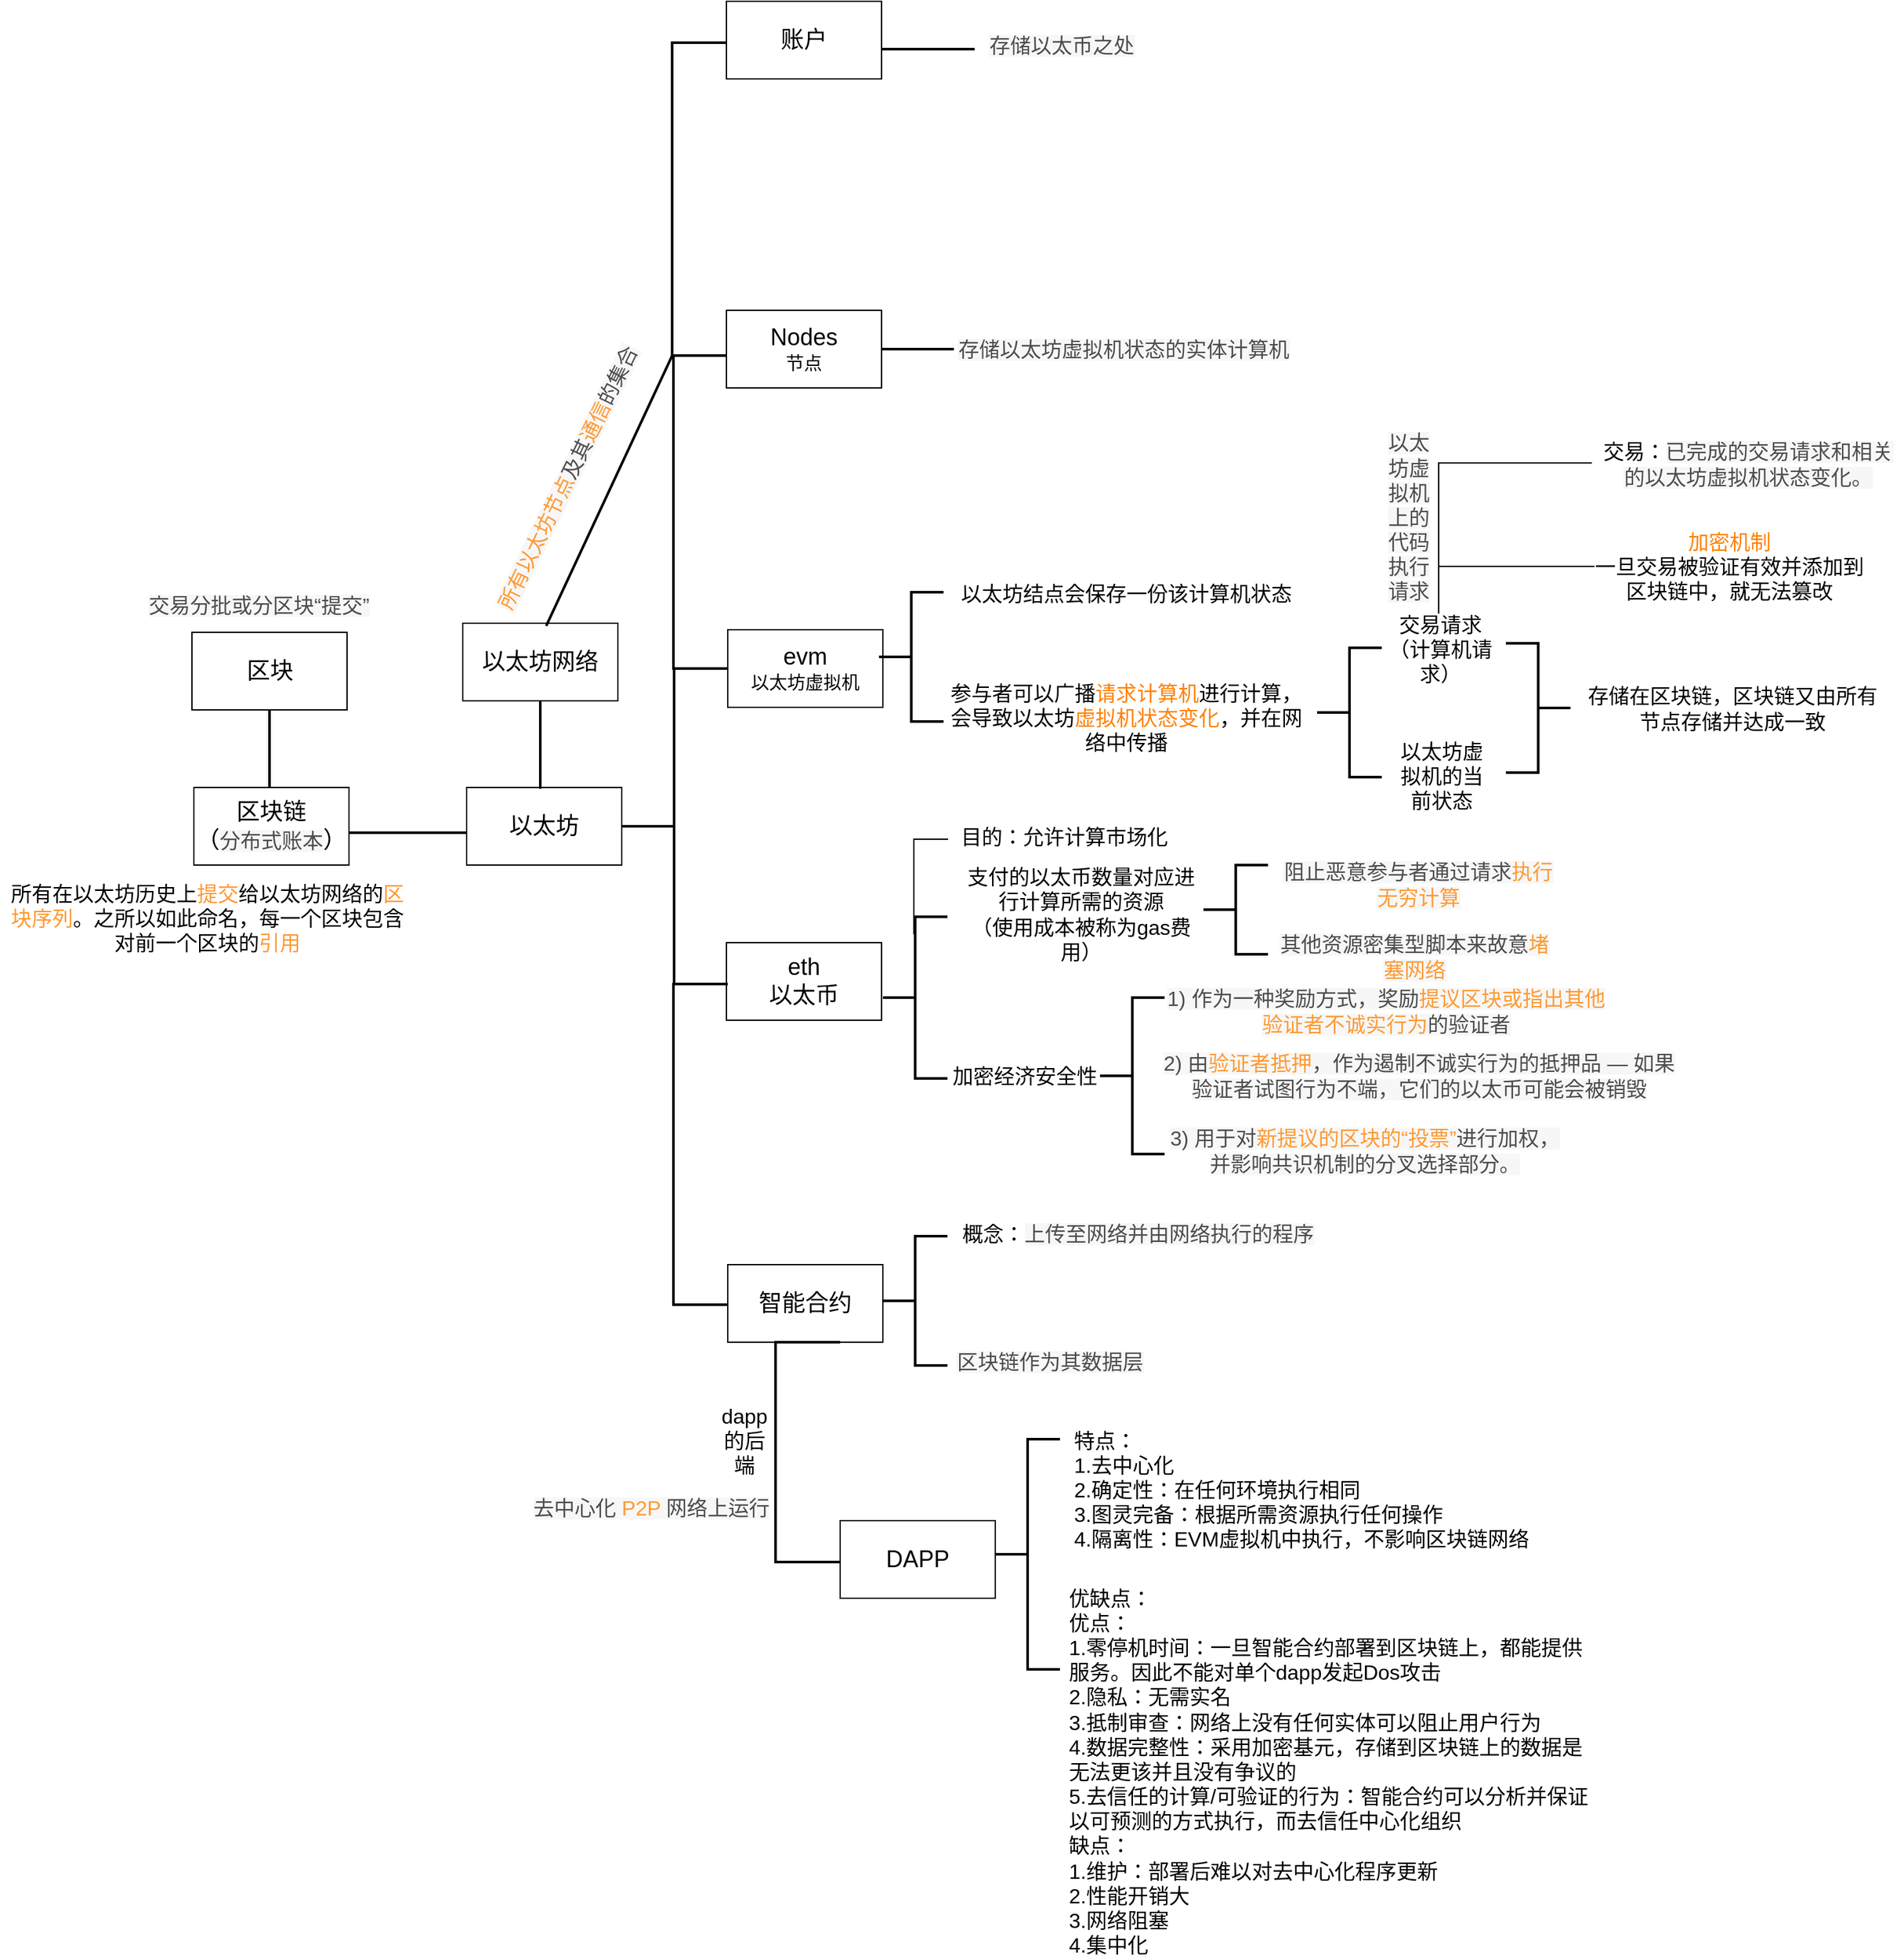 <mxfile version="24.0.5" type="github">
  <diagram name="第 1 页" id="dRnIr3VR5EekNSpaTsAQ">
    <mxGraphModel dx="1437" dy="1105" grid="0" gridSize="10" guides="1" tooltips="1" connect="1" arrows="1" fold="1" page="0" pageScale="1" pageWidth="827" pageHeight="1169" math="0" shadow="0">
      <root>
        <mxCell id="0" />
        <mxCell id="1" parent="0" />
        <mxCell id="ShnRU7looj-lI_qmTmtY-1" value="&lt;font style=&quot;font-size: 18px;&quot;&gt;以太坊&lt;/font&gt;" style="rounded=0;whiteSpace=wrap;html=1;" parent="1" vertex="1">
          <mxGeometry x="-414" y="288" width="120" height="60" as="geometry" />
        </mxCell>
        <mxCell id="ShnRU7looj-lI_qmTmtY-4" value="&lt;font style=&quot;font-size: 18px;&quot;&gt;evm&lt;/font&gt;&lt;div&gt;&lt;font style=&quot;font-size: 14px;&quot;&gt;以太坊虚拟机&lt;/font&gt;&lt;/div&gt;" style="whiteSpace=wrap;html=1;rounded=0;" parent="1" vertex="1">
          <mxGeometry x="-212" y="166" width="120" height="60" as="geometry" />
        </mxCell>
        <mxCell id="-V5YBUerZ1B9hY4nsgt0-7" value="" style="strokeWidth=2;html=1;shape=mxgraph.flowchart.annotation_2;align=left;labelPosition=right;pointerEvents=1;" parent="1" vertex="1">
          <mxGeometry x="-95" y="137" width="50" height="100" as="geometry" />
        </mxCell>
        <mxCell id="-V5YBUerZ1B9hY4nsgt0-11" value="以太坊结点会保存一份该计算机状态" style="text;strokeColor=none;fillColor=none;html=1;align=center;verticalAlign=middle;whiteSpace=wrap;rounded=0;fontSize=16;" parent="1" vertex="1">
          <mxGeometry x="-45" y="123" width="283" height="30" as="geometry" />
        </mxCell>
        <mxCell id="-V5YBUerZ1B9hY4nsgt0-12" value="参与者可以广播&lt;font color=&quot;#ff8000&quot;&gt;请求计算机&lt;/font&gt;进行计算，会导致以太坊&lt;font color=&quot;#ff8000&quot;&gt;虚拟机状态变化&lt;/font&gt;，并在网络中传播" style="text;strokeColor=none;fillColor=none;html=1;align=center;verticalAlign=middle;whiteSpace=wrap;rounded=0;fontSize=16;" parent="1" vertex="1">
          <mxGeometry x="-45" y="219" width="283" height="30" as="geometry" />
        </mxCell>
        <mxCell id="-V5YBUerZ1B9hY4nsgt0-14" value="" style="strokeWidth=2;html=1;shape=mxgraph.flowchart.annotation_2;align=left;labelPosition=right;pointerEvents=1;" parent="1" vertex="1">
          <mxGeometry x="-294" y="196" width="81" height="244" as="geometry" />
        </mxCell>
        <mxCell id="-V5YBUerZ1B9hY4nsgt0-32" value="" style="strokeWidth=2;html=1;shape=mxgraph.flowchart.annotation_2;align=left;labelPosition=right;pointerEvents=1;" parent="1" vertex="1">
          <mxGeometry x="244" y="180" width="50" height="100" as="geometry" />
        </mxCell>
        <mxCell id="-V5YBUerZ1B9hY4nsgt0-33" value="交易请求&lt;div&gt;（计算机请求）&lt;/div&gt;" style="text;strokeColor=none;fillColor=none;html=1;align=center;verticalAlign=middle;whiteSpace=wrap;rounded=0;fontSize=16;" parent="1" vertex="1">
          <mxGeometry x="297" y="166" width="85" height="30" as="geometry" />
        </mxCell>
        <mxCell id="-V5YBUerZ1B9hY4nsgt0-34" value="以太坊虚拟机的当前状态" style="text;strokeColor=none;fillColor=none;html=1;align=center;verticalAlign=middle;whiteSpace=wrap;rounded=0;fontSize=16;" parent="1" vertex="1">
          <mxGeometry x="301" y="264" width="79" height="30" as="geometry" />
        </mxCell>
        <mxCell id="-V5YBUerZ1B9hY4nsgt0-35" value="" style="strokeWidth=2;html=1;shape=mxgraph.flowchart.annotation_2;align=left;labelPosition=right;pointerEvents=1;rotation=-180;" parent="1" vertex="1">
          <mxGeometry x="390" y="176.5" width="50" height="100" as="geometry" />
        </mxCell>
        <mxCell id="-V5YBUerZ1B9hY4nsgt0-36" value="存储在区块链，区块链又由所有节点存储并达成一致" style="text;strokeColor=none;fillColor=none;html=1;align=center;verticalAlign=middle;whiteSpace=wrap;rounded=0;fontSize=16;" parent="1" vertex="1">
          <mxGeometry x="449" y="211.5" width="233" height="30" as="geometry" />
        </mxCell>
        <mxCell id="-V5YBUerZ1B9hY4nsgt0-39" value="" style="shape=partialRectangle;whiteSpace=wrap;html=1;bottom=0;right=0;fillColor=none;" parent="1" vertex="1">
          <mxGeometry x="338" y="117" width="120" height="36" as="geometry" />
        </mxCell>
        <mxCell id="-V5YBUerZ1B9hY4nsgt0-40" value="&lt;font color=&quot;#ff8000&quot;&gt;加密机制&lt;/font&gt;&lt;div&gt;&lt;font color=&quot;#030100&quot;&gt;一旦交易被验证有效并添加到区块链中，就无法篡改&lt;/font&gt;&lt;/div&gt;" style="text;strokeColor=none;fillColor=none;html=1;align=center;verticalAlign=middle;whiteSpace=wrap;rounded=0;fontSize=16;" parent="1" vertex="1">
          <mxGeometry x="458" y="102" width="210" height="30" as="geometry" />
        </mxCell>
        <mxCell id="-V5YBUerZ1B9hY4nsgt0-41" value="&lt;font style=&quot;font-size: 18px;&quot;&gt;eth&lt;/font&gt;&lt;div&gt;&lt;font style=&quot;font-size: 18px;&quot;&gt;以太币&lt;/font&gt;&lt;/div&gt;" style="whiteSpace=wrap;html=1;rounded=0;" parent="1" vertex="1">
          <mxGeometry x="-213" y="408" width="120" height="60" as="geometry" />
        </mxCell>
        <mxCell id="-V5YBUerZ1B9hY4nsgt0-42" value="" style="strokeWidth=2;html=1;shape=mxgraph.flowchart.annotation_2;align=left;labelPosition=right;pointerEvents=1;" parent="1" vertex="1">
          <mxGeometry x="-92" y="388" width="50" height="125" as="geometry" />
        </mxCell>
        <mxCell id="-V5YBUerZ1B9hY4nsgt0-44" value="" style="shape=partialRectangle;whiteSpace=wrap;html=1;bottom=0;right=0;fillColor=none;" parent="1" vertex="1">
          <mxGeometry x="-68" y="328" width="26" height="73" as="geometry" />
        </mxCell>
        <mxCell id="-V5YBUerZ1B9hY4nsgt0-45" value="目的：允许计算市场化" style="text;strokeColor=none;fillColor=none;html=1;align=center;verticalAlign=middle;whiteSpace=wrap;rounded=0;fontSize=16;" parent="1" vertex="1">
          <mxGeometry x="-33" y="311" width="163" height="30" as="geometry" />
        </mxCell>
        <mxCell id="-V5YBUerZ1B9hY4nsgt0-46" value="支付的以太币数量对应进行计算所需的资源&lt;div&gt;（使用成本被称为gas费用）&lt;/div&gt;" style="text;strokeColor=none;fillColor=none;html=1;align=center;verticalAlign=middle;whiteSpace=wrap;rounded=0;fontSize=16;" parent="1" vertex="1">
          <mxGeometry x="-33" y="371" width="189" height="30" as="geometry" />
        </mxCell>
        <mxCell id="-V5YBUerZ1B9hY4nsgt0-50" value="" style="strokeWidth=2;html=1;shape=mxgraph.flowchart.annotation_2;align=left;labelPosition=right;pointerEvents=1;" parent="1" vertex="1">
          <mxGeometry x="156" y="348" width="50" height="69" as="geometry" />
        </mxCell>
        <mxCell id="-V5YBUerZ1B9hY4nsgt0-52" value="&lt;br&gt;&lt;span style=&quot;color: rgb(76, 76, 76); font-family: __inter_879697, __inter_Fallback_879697, sans-serif; font-size: 16px; font-style: normal; font-variant-ligatures: normal; font-variant-caps: normal; font-weight: 400; letter-spacing: normal; orphans: 2; text-align: start; text-indent: 0px; text-transform: none; widows: 2; word-spacing: 0px; -webkit-text-stroke-width: 0px; white-space: normal; background-color: rgb(247, 247, 247); text-decoration-thickness: initial; text-decoration-style: initial; text-decoration-color: initial; display: inline !important; float: none;&quot;&gt;阻止恶意参与者通过请求&lt;/span&gt;&lt;span style=&quot;font-family: __inter_879697, __inter_Fallback_879697, sans-serif; font-size: 16px; font-style: normal; font-variant-ligatures: normal; font-variant-caps: normal; font-weight: 400; letter-spacing: normal; orphans: 2; text-align: start; text-indent: 0px; text-transform: none; widows: 2; word-spacing: 0px; -webkit-text-stroke-width: 0px; white-space: normal; background-color: rgb(247, 247, 247); text-decoration-thickness: initial; text-decoration-style: initial; text-decoration-color: initial; float: none; display: inline !important;&quot;&gt;&lt;font color=&quot;#ff9933&quot;&gt;执行无穷计算&lt;/font&gt;&lt;/span&gt;&lt;div&gt;&lt;br/&gt;&lt;/div&gt;" style="text;strokeColor=none;fillColor=none;html=1;align=center;verticalAlign=middle;whiteSpace=wrap;rounded=0;fontSize=16;" parent="1" vertex="1">
          <mxGeometry x="212" y="348" width="221" height="30" as="geometry" />
        </mxCell>
        <mxCell id="-V5YBUerZ1B9hY4nsgt0-53" value="&lt;span style=&quot;color: rgb(76, 76, 76); font-family: __inter_879697, __inter_Fallback_879697, sans-serif; text-align: start; background-color: rgb(247, 247, 247);&quot;&gt;其他资源密集型脚本来故意&lt;/span&gt;&lt;span style=&quot;font-family: __inter_879697, __inter_Fallback_879697, sans-serif; text-align: start; background-color: rgb(247, 247, 247);&quot;&gt;&lt;font color=&quot;#ff9933&quot;&gt;堵塞网络&lt;/font&gt;&lt;/span&gt;" style="text;strokeColor=none;fillColor=none;html=1;align=center;verticalAlign=middle;whiteSpace=wrap;rounded=0;fontSize=16;" parent="1" vertex="1">
          <mxGeometry x="209" y="404" width="221" height="30" as="geometry" />
        </mxCell>
        <mxCell id="-V5YBUerZ1B9hY4nsgt0-54" value="加密经济安全性" style="text;strokeColor=none;fillColor=none;html=1;align=center;verticalAlign=middle;whiteSpace=wrap;rounded=0;fontSize=16;" parent="1" vertex="1">
          <mxGeometry x="-42" y="496" width="120" height="30" as="geometry" />
        </mxCell>
        <mxCell id="-V5YBUerZ1B9hY4nsgt0-55" value="" style="strokeWidth=2;html=1;shape=mxgraph.flowchart.annotation_2;align=left;labelPosition=right;pointerEvents=1;" parent="1" vertex="1">
          <mxGeometry x="76" y="450.5" width="50" height="121" as="geometry" />
        </mxCell>
        <mxCell id="-V5YBUerZ1B9hY4nsgt0-57" value="&lt;span style=&quot;color: rgb(76, 76, 76); font-family: __inter_879697, __inter_Fallback_879697, sans-serif; text-align: start; background-color: rgb(247, 247, 247);&quot;&gt;1) 作为一种奖励方式，奖励&lt;/span&gt;&lt;span style=&quot;font-family: __inter_879697, __inter_Fallback_879697, sans-serif; text-align: start; background-color: rgb(247, 247, 247);&quot;&gt;&lt;font color=&quot;#ff9933&quot;&gt;提议区块或指出其他验证者不诚实行为&lt;/font&gt;&lt;/span&gt;&lt;span style=&quot;color: rgb(76, 76, 76); font-family: __inter_879697, __inter_Fallback_879697, sans-serif; text-align: start; background-color: rgb(247, 247, 247);&quot;&gt;的验证者&lt;/span&gt;" style="text;strokeColor=none;fillColor=none;html=1;align=center;verticalAlign=middle;whiteSpace=wrap;rounded=0;fontSize=16;" parent="1" vertex="1">
          <mxGeometry x="120" y="446" width="355" height="30" as="geometry" />
        </mxCell>
        <mxCell id="-V5YBUerZ1B9hY4nsgt0-58" value="&lt;span style=&quot;color: rgb(76, 76, 76); font-family: __inter_879697, __inter_Fallback_879697, sans-serif; text-align: start; background-color: rgb(247, 247, 247);&quot;&gt;2) 由&lt;/span&gt;&lt;span style=&quot;font-family: __inter_879697, __inter_Fallback_879697, sans-serif; text-align: start; background-color: rgb(247, 247, 247);&quot;&gt;&lt;font color=&quot;#ff9933&quot;&gt;验证者抵押&lt;/font&gt;&lt;/span&gt;&lt;span style=&quot;color: rgb(76, 76, 76); font-family: __inter_879697, __inter_Fallback_879697, sans-serif; text-align: start; background-color: rgb(247, 247, 247);&quot;&gt;，作为遏制不诚实行为的抵押品 — 如果验证者试图行为不端，它们的以太币可能会被销毁&lt;/span&gt;" style="text;strokeColor=none;fillColor=none;html=1;align=center;verticalAlign=middle;whiteSpace=wrap;rounded=0;fontSize=16;" parent="1" vertex="1">
          <mxGeometry x="122.5" y="507.5" width="400" height="7" as="geometry" />
        </mxCell>
        <mxCell id="-V5YBUerZ1B9hY4nsgt0-59" value="&lt;span style=&quot;color: rgb(76, 76, 76); font-family: __inter_879697, __inter_Fallback_879697, sans-serif; text-align: start; background-color: rgb(247, 247, 247);&quot;&gt;3) 用于对&lt;/span&gt;&lt;span style=&quot;font-family: __inter_879697, __inter_Fallback_879697, sans-serif; text-align: start; background-color: rgb(247, 247, 247);&quot;&gt;&lt;font color=&quot;#ff9933&quot;&gt;新提议的区块的“投票”&lt;/font&gt;&lt;/span&gt;&lt;span style=&quot;color: rgb(76, 76, 76); font-family: __inter_879697, __inter_Fallback_879697, sans-serif; text-align: start; background-color: rgb(247, 247, 247);&quot;&gt;进行加权，并影响共识机制的分叉选择部分。&lt;/span&gt;" style="text;strokeColor=none;fillColor=none;html=1;align=center;verticalAlign=middle;whiteSpace=wrap;rounded=0;fontSize=16;" parent="1" vertex="1">
          <mxGeometry x="126" y="554" width="310" height="30" as="geometry" />
        </mxCell>
        <mxCell id="-V5YBUerZ1B9hY4nsgt0-65" value="" style="strokeWidth=2;html=1;shape=mxgraph.flowchart.annotation_1;align=left;pointerEvents=1;" parent="1" vertex="1">
          <mxGeometry x="-254" y="440" width="42" height="248" as="geometry" />
        </mxCell>
        <mxCell id="-V5YBUerZ1B9hY4nsgt0-67" value="&lt;span style=&quot;font-size: 18px;&quot;&gt;智能合约&lt;/span&gt;" style="whiteSpace=wrap;html=1;rounded=0;" parent="1" vertex="1">
          <mxGeometry x="-212" y="657" width="120" height="60" as="geometry" />
        </mxCell>
        <mxCell id="-V5YBUerZ1B9hY4nsgt0-68" value="" style="strokeWidth=2;html=1;shape=mxgraph.flowchart.annotation_2;align=left;labelPosition=right;pointerEvents=1;" parent="1" vertex="1">
          <mxGeometry x="-92" y="635" width="50" height="100" as="geometry" />
        </mxCell>
        <mxCell id="-V5YBUerZ1B9hY4nsgt0-69" value="概念：&lt;span style=&quot;color: rgb(76, 76, 76); font-family: __inter_879697, __inter_Fallback_879697, sans-serif; text-align: start; background-color: rgb(247, 247, 247);&quot;&gt;上传至网络并由网络执行的程序&lt;/span&gt;" style="text;strokeColor=none;fillColor=none;html=1;align=center;verticalAlign=middle;whiteSpace=wrap;rounded=0;fontSize=16;" parent="1" vertex="1">
          <mxGeometry x="-40" y="618" width="291" height="30" as="geometry" />
        </mxCell>
        <mxCell id="-V5YBUerZ1B9hY4nsgt0-70" value="&lt;span style=&quot;color: rgb(76, 76, 76); font-family: __inter_879697, __inter_Fallback_879697, sans-serif; text-align: start; background-color: rgb(247, 247, 247);&quot;&gt;区块链作为其数据层&lt;/span&gt;" style="text;strokeColor=none;fillColor=none;html=1;align=center;verticalAlign=middle;whiteSpace=wrap;rounded=0;fontSize=16;" parent="1" vertex="1">
          <mxGeometry x="-40" y="717" width="155" height="30" as="geometry" />
        </mxCell>
        <mxCell id="-V5YBUerZ1B9hY4nsgt0-72" value="" style="line;strokeWidth=2;html=1;" parent="1" vertex="1">
          <mxGeometry x="-505" y="318" width="91" height="10" as="geometry" />
        </mxCell>
        <mxCell id="-V5YBUerZ1B9hY4nsgt0-73" value="所有在以太坊历史上&lt;font color=&quot;#ff9933&quot;&gt;提交&lt;/font&gt;给以太坊网络的&lt;font color=&quot;#ff9933&quot;&gt;区块序列&lt;/font&gt;。之所以如此命名，每一个区块包含对前一个区块的&lt;font color=&quot;#ff9933&quot;&gt;引用&lt;/font&gt;" style="text;strokeColor=none;fillColor=none;html=1;align=center;verticalAlign=middle;whiteSpace=wrap;rounded=0;fontSize=16;" parent="1" vertex="1">
          <mxGeometry x="-775" y="374" width="321" height="30" as="geometry" />
        </mxCell>
        <mxCell id="-V5YBUerZ1B9hY4nsgt0-74" value="" style="strokeWidth=2;html=1;shape=mxgraph.flowchart.annotation_1;align=left;pointerEvents=1;" parent="1" vertex="1">
          <mxGeometry x="-254" y="-46" width="42" height="242" as="geometry" />
        </mxCell>
        <mxCell id="-V5YBUerZ1B9hY4nsgt0-76" value="&lt;span style=&quot;font-size: 18px;&quot;&gt;Nodes&lt;/span&gt;&lt;br&gt;&lt;div&gt;&lt;span style=&quot;font-size: 14px;&quot;&gt;节点&lt;/span&gt;&lt;/div&gt;" style="whiteSpace=wrap;html=1;rounded=0;" parent="1" vertex="1">
          <mxGeometry x="-213" y="-81" width="120" height="60" as="geometry" />
        </mxCell>
        <mxCell id="-V5YBUerZ1B9hY4nsgt0-77" value="" style="line;strokeWidth=2;html=1;" parent="1" vertex="1">
          <mxGeometry x="-93" y="-56" width="56" height="10" as="geometry" />
        </mxCell>
        <mxCell id="-V5YBUerZ1B9hY4nsgt0-78" value="&lt;span style=&quot;color: rgb(76, 76, 76); font-family: __inter_879697, __inter_Fallback_879697, sans-serif; text-align: start; background-color: rgb(247, 247, 247);&quot;&gt;存储以太坊虚拟机状态的实体计算机&lt;/span&gt;" style="text;strokeColor=none;fillColor=none;html=1;align=center;verticalAlign=middle;whiteSpace=wrap;rounded=0;fontSize=16;" parent="1" vertex="1">
          <mxGeometry x="-36" y="-66" width="261" height="30" as="geometry" />
        </mxCell>
        <mxCell id="-V5YBUerZ1B9hY4nsgt0-79" value="" style="line;strokeWidth=2;html=1;rotation=90;" parent="1" vertex="1">
          <mxGeometry x="-391.5" y="249.5" width="69" height="10" as="geometry" />
        </mxCell>
        <mxCell id="-V5YBUerZ1B9hY4nsgt0-80" value="&lt;span style=&quot;font-size: 18px;&quot;&gt;区块链&lt;/span&gt;&lt;div&gt;&lt;span style=&quot;font-size: 18px;&quot;&gt;（&lt;/span&gt;&lt;span style=&quot;background-color: rgb(247, 247, 247); color: rgb(76, 76, 76); font-family: __inter_879697, __inter_Fallback_879697, sans-serif; font-size: 16px; text-align: start;&quot;&gt;分布式账本&lt;/span&gt;&lt;span style=&quot;font-size: 18px; background-color: initial;&quot;&gt;）&lt;/span&gt;&lt;/div&gt;" style="rounded=0;whiteSpace=wrap;html=1;" parent="1" vertex="1">
          <mxGeometry x="-625" y="288" width="120" height="60" as="geometry" />
        </mxCell>
        <mxCell id="-V5YBUerZ1B9hY4nsgt0-82" value="&lt;span style=&quot;font-size: 18px;&quot;&gt;以太坊网络&lt;/span&gt;" style="rounded=0;whiteSpace=wrap;html=1;" parent="1" vertex="1">
          <mxGeometry x="-417" y="161" width="120" height="60" as="geometry" />
        </mxCell>
        <mxCell id="-V5YBUerZ1B9hY4nsgt0-84" value="" style="line;strokeWidth=2;html=1;direction=west;rotation=-245;" parent="1" vertex="1">
          <mxGeometry x="-419.13" y="53.36" width="231" height="10" as="geometry" />
        </mxCell>
        <mxCell id="-V5YBUerZ1B9hY4nsgt0-89" value="&lt;span style=&quot;font-family: __inter_879697, __inter_Fallback_879697, sans-serif; text-align: start; background-color: rgb(247, 247, 247);&quot;&gt;&lt;font color=&quot;#ff9933&quot;&gt;所有以太坊节点&lt;/font&gt;&lt;/span&gt;&lt;span style=&quot;color: rgb(76, 76, 76); font-family: __inter_879697, __inter_Fallback_879697, sans-serif; text-align: start; background-color: rgb(247, 247, 247);&quot;&gt;及其&lt;/span&gt;&lt;span style=&quot;font-family: __inter_879697, __inter_Fallback_879697, sans-serif; text-align: start; background-color: rgb(247, 247, 247);&quot;&gt;&lt;font color=&quot;#ff9933&quot;&gt;通信&lt;/font&gt;&lt;/span&gt;&lt;span style=&quot;color: rgb(76, 76, 76); font-family: __inter_879697, __inter_Fallback_879697, sans-serif; text-align: start; background-color: rgb(247, 247, 247);&quot;&gt;的集合&lt;/span&gt;" style="text;strokeColor=none;fillColor=none;html=1;align=center;verticalAlign=middle;whiteSpace=wrap;rounded=0;fontSize=16;rotation=-64;" parent="1" vertex="1">
          <mxGeometry x="-454" y="33.36" width="237" height="30" as="geometry" />
        </mxCell>
        <mxCell id="-V5YBUerZ1B9hY4nsgt0-90" value="" style="strokeWidth=2;html=1;shape=mxgraph.flowchart.annotation_1;align=left;pointerEvents=1;" parent="1" vertex="1">
          <mxGeometry x="-255" y="-288" width="42" height="242" as="geometry" />
        </mxCell>
        <mxCell id="-V5YBUerZ1B9hY4nsgt0-92" value="&lt;span style=&quot;font-size: 18px;&quot;&gt;账户&lt;/span&gt;" style="whiteSpace=wrap;html=1;rounded=0;" parent="1" vertex="1">
          <mxGeometry x="-213" y="-320" width="120" height="60" as="geometry" />
        </mxCell>
        <mxCell id="-V5YBUerZ1B9hY4nsgt0-94" value="" style="line;strokeWidth=2;html=1;" parent="1" vertex="1">
          <mxGeometry x="-93" y="-288" width="72" height="10" as="geometry" />
        </mxCell>
        <mxCell id="-V5YBUerZ1B9hY4nsgt0-95" value="&lt;span style=&quot;color: rgb(76, 76, 76); font-family: __inter_879697, __inter_Fallback_879697, sans-serif; text-align: start; background-color: rgb(247, 247, 247);&quot;&gt;存储以太币之处&lt;/span&gt;" style="text;strokeColor=none;fillColor=none;html=1;align=center;verticalAlign=middle;whiteSpace=wrap;rounded=0;fontSize=16;" parent="1" vertex="1">
          <mxGeometry x="-21" y="-301" width="135" height="30" as="geometry" />
        </mxCell>
        <mxCell id="-V5YBUerZ1B9hY4nsgt0-97" value="" style="line;strokeWidth=2;html=1;rotation=90;" parent="1" vertex="1">
          <mxGeometry x="-597" y="244" width="61" height="28" as="geometry" />
        </mxCell>
        <mxCell id="-V5YBUerZ1B9hY4nsgt0-98" value="&lt;span style=&quot;font-size: 18px;&quot;&gt;区块&lt;/span&gt;" style="rounded=0;whiteSpace=wrap;html=1;" parent="1" vertex="1">
          <mxGeometry x="-626.5" y="168" width="120" height="60" as="geometry" />
        </mxCell>
        <mxCell id="-V5YBUerZ1B9hY4nsgt0-100" value="&lt;span style=&quot;color: rgb(76, 76, 76); font-family: __inter_879697, __inter_Fallback_879697, sans-serif; text-align: start; background-color: rgb(247, 247, 247);&quot;&gt;交易分批或分区块“提交”&lt;/span&gt;" style="text;strokeColor=none;fillColor=none;html=1;align=center;verticalAlign=middle;whiteSpace=wrap;rounded=0;fontSize=16;" parent="1" vertex="1">
          <mxGeometry x="-682" y="132" width="215" height="30" as="geometry" />
        </mxCell>
        <mxCell id="-V5YBUerZ1B9hY4nsgt0-101" value="" style="shape=partialRectangle;whiteSpace=wrap;html=1;bottom=0;right=0;fillColor=none;" parent="1" vertex="1">
          <mxGeometry x="338" y="37" width="118" height="80" as="geometry" />
        </mxCell>
        <mxCell id="-V5YBUerZ1B9hY4nsgt0-102" value="交易：&lt;span style=&quot;color: rgb(76, 76, 76); font-family: __inter_879697, __inter_Fallback_879697, sans-serif; text-align: start; background-color: rgb(247, 247, 247);&quot;&gt;已完成的交易请求和相关的以太坊虚拟机状态变化。&lt;/span&gt;" style="text;strokeColor=none;fillColor=none;html=1;align=center;verticalAlign=middle;whiteSpace=wrap;rounded=0;fontSize=16;" parent="1" vertex="1">
          <mxGeometry x="458" y="23.36" width="239" height="30" as="geometry" />
        </mxCell>
        <mxCell id="-V5YBUerZ1B9hY4nsgt0-103" value="&lt;span style=&quot;color: rgb(76, 76, 76); font-family: __inter_879697, __inter_Fallback_879697, sans-serif; text-align: start; background-color: rgb(247, 247, 247);&quot;&gt;以太坊虚拟机上的代码执行请求&lt;/span&gt;" style="text;strokeColor=none;fillColor=none;html=1;align=center;verticalAlign=middle;whiteSpace=wrap;rounded=0;fontSize=16;" parent="1" vertex="1">
          <mxGeometry x="292" y="-67.36" width="46" height="293.36" as="geometry" />
        </mxCell>
        <mxCell id="-V5YBUerZ1B9hY4nsgt0-106" value="" style="strokeWidth=2;html=1;shape=mxgraph.flowchart.annotation_1;align=left;pointerEvents=1;" parent="1" vertex="1">
          <mxGeometry x="-175" y="717" width="50" height="170" as="geometry" />
        </mxCell>
        <mxCell id="-V5YBUerZ1B9hY4nsgt0-108" value="&lt;span style=&quot;font-size: 18px;&quot;&gt;DAPP&lt;/span&gt;" style="whiteSpace=wrap;html=1;rounded=0;" parent="1" vertex="1">
          <mxGeometry x="-125" y="855" width="120" height="60" as="geometry" />
        </mxCell>
        <mxCell id="-V5YBUerZ1B9hY4nsgt0-109" value="dapp的后端" style="text;strokeColor=none;fillColor=none;html=1;align=center;verticalAlign=middle;whiteSpace=wrap;rounded=0;fontSize=16;" parent="1" vertex="1">
          <mxGeometry x="-220" y="641" width="42" height="304" as="geometry" />
        </mxCell>
        <mxCell id="-V5YBUerZ1B9hY4nsgt0-111" value="&lt;span style=&quot;color: rgb(76, 76, 76); font-family: __inter_879697, __inter_Fallback_879697, sans-serif; text-align: start; background-color: rgb(247, 247, 247);&quot;&gt;去中心化 &lt;/span&gt;&lt;span style=&quot;font-family: __inter_879697, __inter_Fallback_879697, sans-serif; text-align: start; background-color: rgb(247, 247, 247);&quot;&gt;&lt;font color=&quot;#ff9933&quot;&gt;P2P&lt;/font&gt;&lt;/span&gt;&lt;span style=&quot;color: rgb(76, 76, 76); font-family: __inter_879697, __inter_Fallback_879697, sans-serif; text-align: start; background-color: rgb(247, 247, 247);&quot;&gt; 网络上运行&lt;/span&gt;" style="text;strokeColor=none;fillColor=none;html=1;align=center;verticalAlign=middle;whiteSpace=wrap;rounded=0;fontSize=16;" parent="1" vertex="1">
          <mxGeometry x="-364" y="830" width="186" height="30" as="geometry" />
        </mxCell>
        <mxCell id="-V5YBUerZ1B9hY4nsgt0-112" value="" style="strokeWidth=2;html=1;shape=mxgraph.flowchart.annotation_2;align=left;labelPosition=right;pointerEvents=1;" parent="1" vertex="1">
          <mxGeometry x="-5" y="792" width="50" height="178" as="geometry" />
        </mxCell>
        <mxCell id="-V5YBUerZ1B9hY4nsgt0-113" value="特点：&lt;div&gt;&lt;span style=&quot;background-color: initial;&quot;&gt;1.去中心化&lt;/span&gt;&lt;div&gt;&lt;div&gt;2.确定性：在任何环境执行相同&lt;/div&gt;&lt;div&gt;3.图灵完备：根据所需资源执行任何操作&lt;/div&gt;&lt;div&gt;4.隔离性：EVM虚拟机中执行，不影响区块链网络&lt;/div&gt;&lt;/div&gt;&lt;/div&gt;" style="text;strokeColor=none;fillColor=none;html=1;align=left;verticalAlign=middle;whiteSpace=wrap;rounded=0;fontSize=16;" parent="1" vertex="1">
          <mxGeometry x="54" y="816" width="400" height="30" as="geometry" />
        </mxCell>
        <mxCell id="j9h2Q7a-fx1-wPmeB9Qe-1" value="优缺点：&lt;div&gt;优点：&lt;/div&gt;&lt;div&gt;1.零停机时间：一旦智能合约部署到区块链上，都能提供服务。因此不能对单个dapp发起Dos攻击&lt;/div&gt;&lt;div&gt;2.隐私：无需实名&lt;/div&gt;&lt;div&gt;3.抵制审查：网络上没有任何实体可以阻止用户行为&lt;/div&gt;&lt;div&gt;4.数据完整性：采用加密基元，存储到区块链上的数据是无法更该并且没有争议的&lt;/div&gt;&lt;div&gt;5.去信任的计算/可验证的行为：智能合约可以分析并保证以可预测的方式执行，而去信任中心化组织&lt;/div&gt;&lt;div&gt;缺点：&lt;/div&gt;&lt;div&gt;1.维护：部署后难以对去中心化程序更新&lt;/div&gt;&lt;div&gt;2.性能开销大&lt;/div&gt;&lt;div&gt;3.网络阻塞&lt;/div&gt;&lt;div&gt;4.集中化&lt;/div&gt;" style="text;strokeColor=none;fillColor=none;html=1;align=left;verticalAlign=middle;whiteSpace=wrap;rounded=0;fontSize=16;" vertex="1" parent="1">
          <mxGeometry x="49.5" y="1034" width="404.5" height="30" as="geometry" />
        </mxCell>
      </root>
    </mxGraphModel>
  </diagram>
</mxfile>
